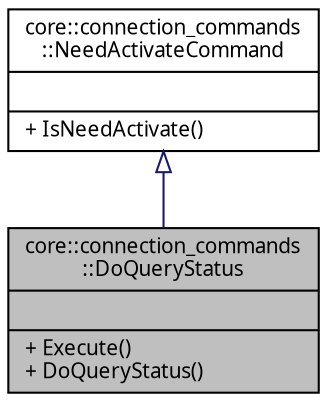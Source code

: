 digraph "core::connection_commands::DoQueryStatus"
{
 // INTERACTIVE_SVG=YES
  edge [fontname="Verdana",fontsize="10",labelfontname="Verdana",labelfontsize="10"];
  node [fontname="Verdana",fontsize="10",shape=record];
  Node1 [label="{core::connection_commands\l::DoQueryStatus\n||+ Execute()\l+ DoQueryStatus()\l}",height=0.2,width=0.4,color="black", fillcolor="grey75", style="filled", fontcolor="black"];
  Node2 -> Node1 [dir="back",color="midnightblue",fontsize="10",style="solid",arrowtail="onormal",fontname="Verdana"];
  Node2 [label="{core::connection_commands\l::NeedActivateCommand\n||+ IsNeedActivate()\l}",height=0.2,width=0.4,color="black", fillcolor="white", style="filled",URL="$classcore_1_1connection__commands_1_1_need_activate_command.html",tooltip="Класс входит в Проект ConnectionCommands   Базовый класс команды, обеспечивающих проверку неоходимост..."];
}

